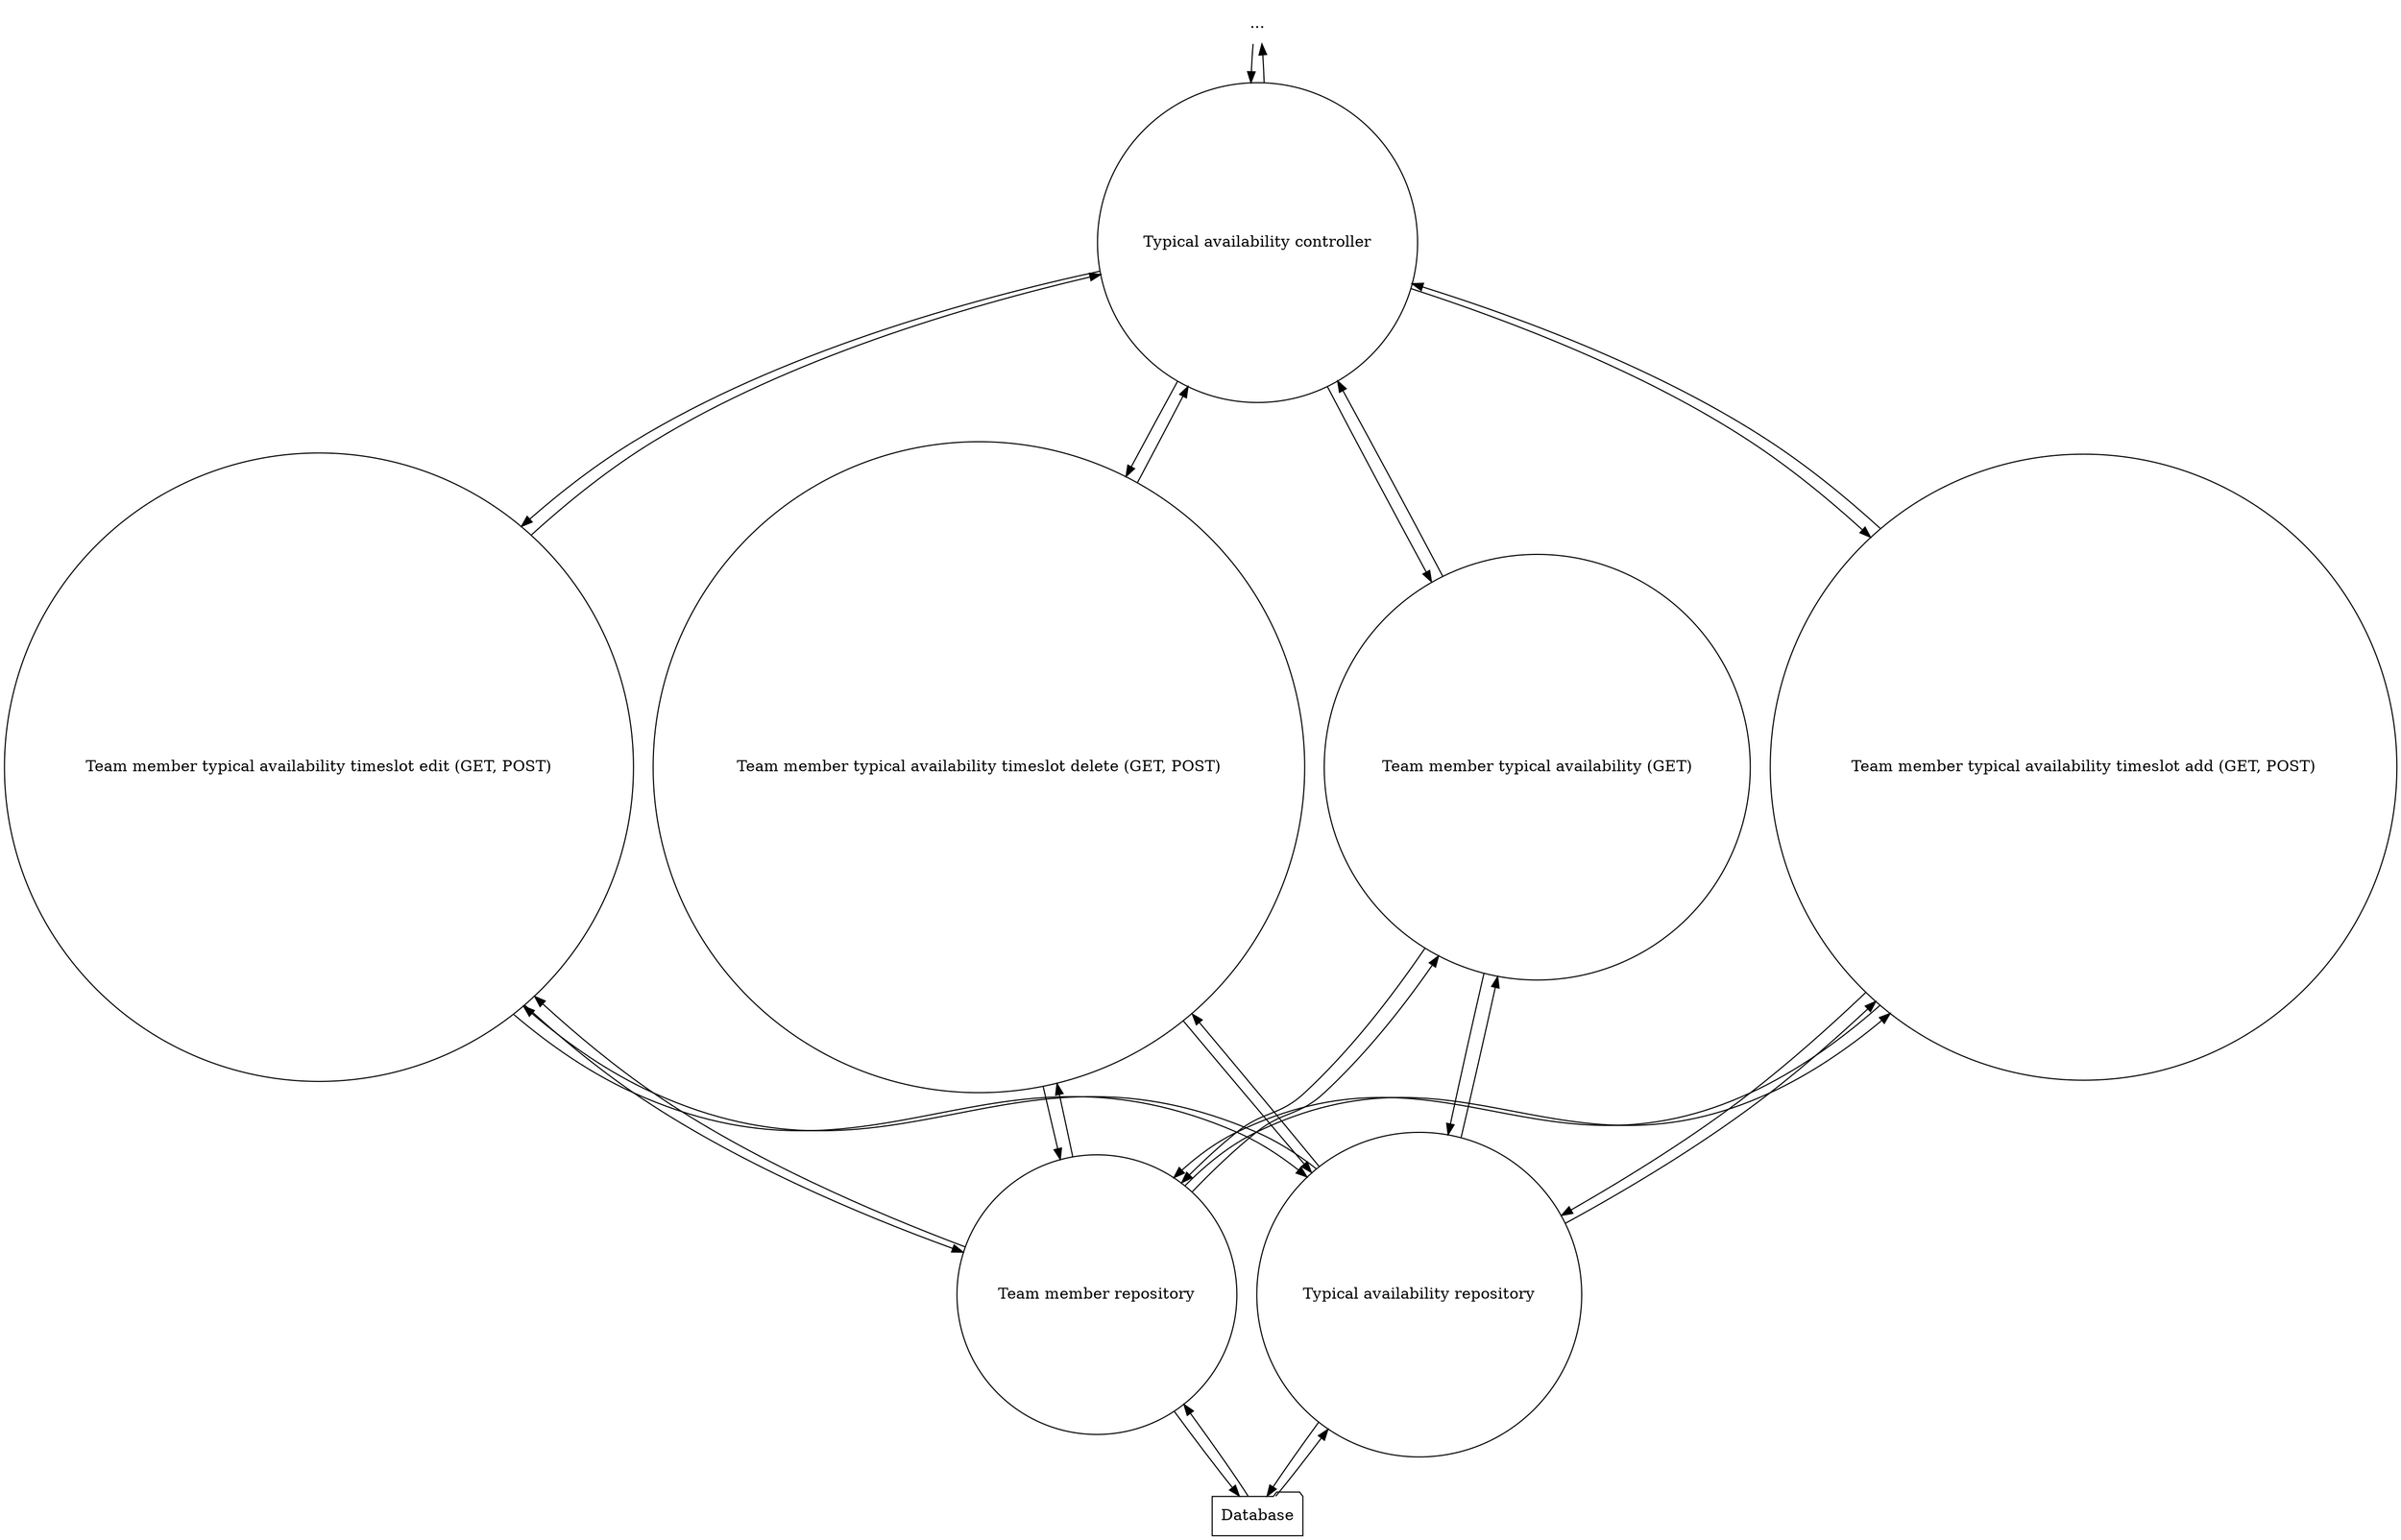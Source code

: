 digraph data_flow_diagram {
    node [ shape = circle ]
    
    "..." [ shape = none ]
    
    "..." -> "Typical availability controller" -> "..."

    subgraph actions {
        rank = same
        
        "Team member typical availability (GET)"
        "Team member typical availability timeslot add (GET, POST)"
        "Team member typical availability timeslot edit (GET, POST)"
        "Team member typical availability timeslot delete (GET, POST)"
    }
    
    "Typical availability controller" -> {
        "Team member typical availability (GET)"
        "Team member typical availability timeslot add (GET, POST)"
        "Team member typical availability timeslot edit (GET, POST)"
        "Team member typical availability timeslot delete (GET, POST)"
    } -> "Typical availability controller"
    
    subgraph repositories {
        rank = same
        
        "Team member repository"
        "Typical availability repository"
    }
    
    {
        "Team member repository"
        "Typical availability repository"
    }
    ->
    {
        "Team member typical availability (GET)"
        "Team member typical availability timeslot add (GET, POST)"
        "Team member typical availability timeslot edit (GET, POST)"
        "Team member typical availability timeslot delete (GET, POST)"
    }
    ->
    {
        "Team member repository"
        "Typical availability repository"
    }
    
    Database [ shape = folder ]
    
    Database -> {
        "Team member repository"
        "Typical availability repository"
    } -> Database
}
